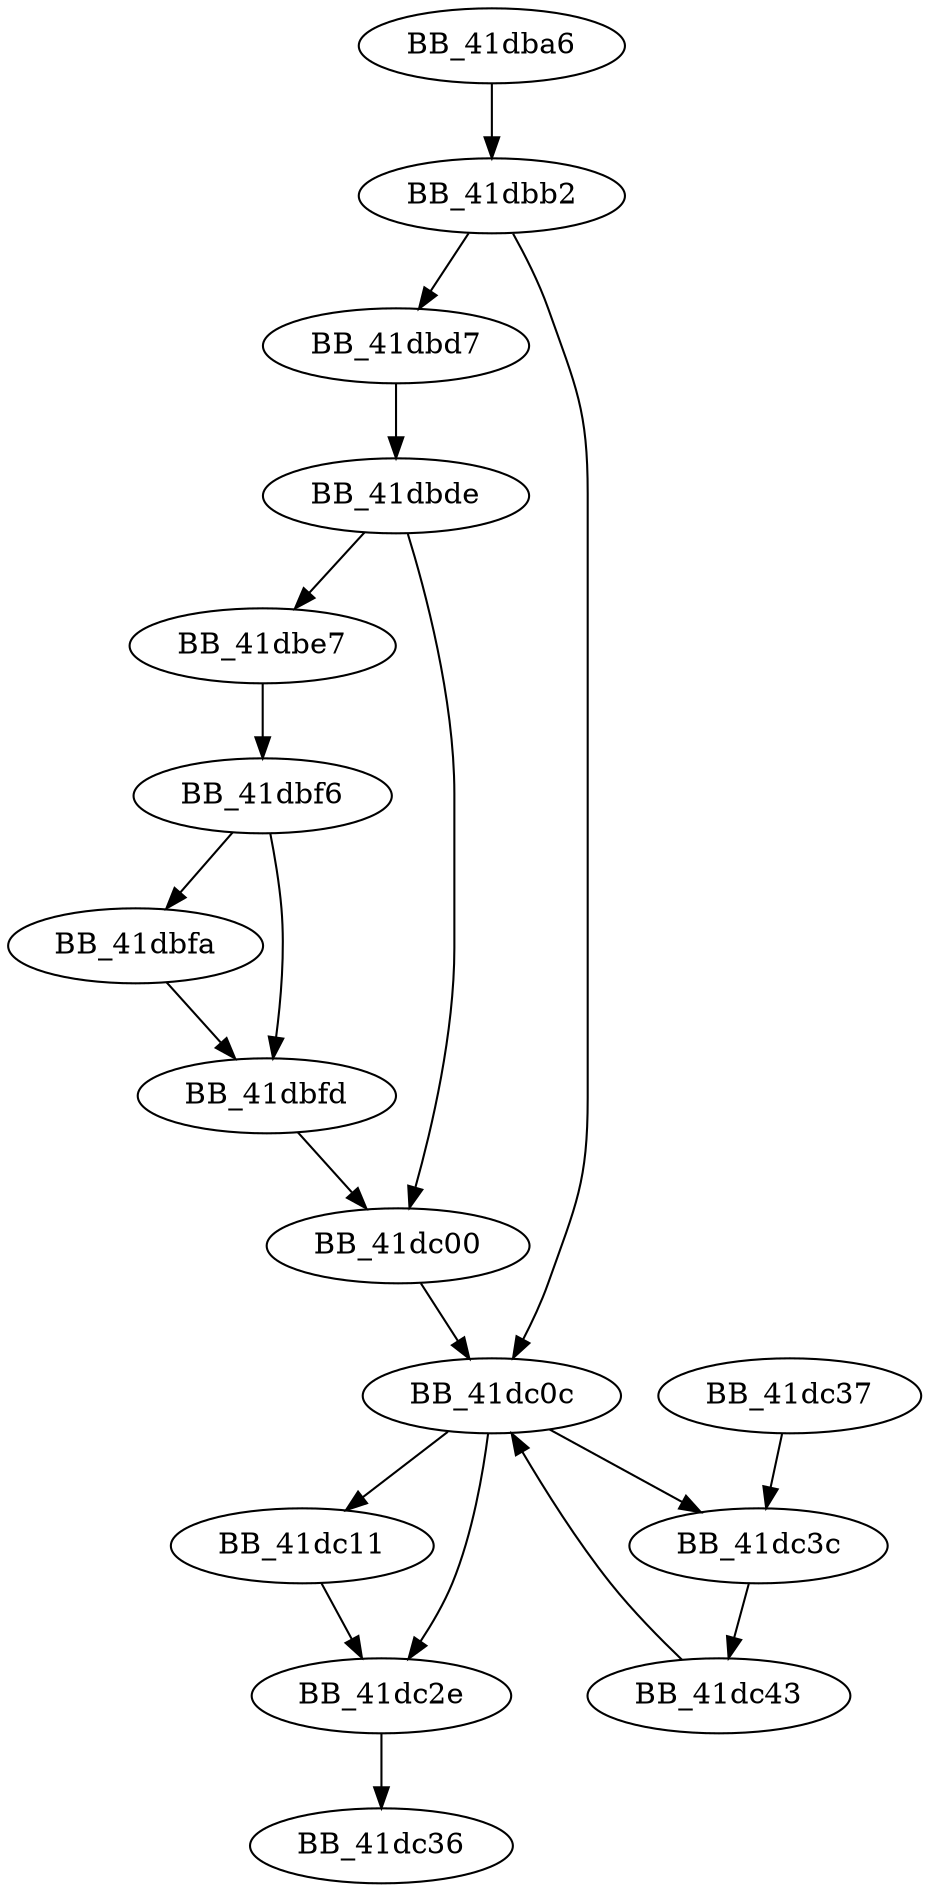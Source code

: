 DiGraph ___lock_fhandle{
BB_41dba6->BB_41dbb2
BB_41dbb2->BB_41dbd7
BB_41dbb2->BB_41dc0c
BB_41dbd7->BB_41dbde
BB_41dbde->BB_41dbe7
BB_41dbde->BB_41dc00
BB_41dbe7->BB_41dbf6
BB_41dbf6->BB_41dbfa
BB_41dbf6->BB_41dbfd
BB_41dbfa->BB_41dbfd
BB_41dbfd->BB_41dc00
BB_41dc00->BB_41dc0c
BB_41dc0c->BB_41dc11
BB_41dc0c->BB_41dc2e
BB_41dc0c->BB_41dc3c
BB_41dc11->BB_41dc2e
BB_41dc2e->BB_41dc36
BB_41dc37->BB_41dc3c
BB_41dc3c->BB_41dc43
BB_41dc43->BB_41dc0c
}
